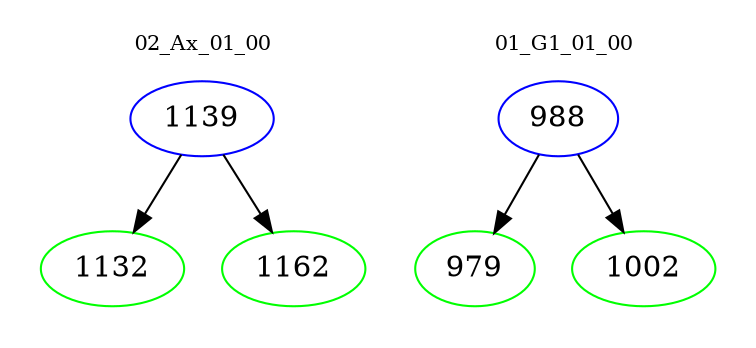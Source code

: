 digraph{
subgraph cluster_0 {
color = white
label = "02_Ax_01_00";
fontsize=10;
T0_1139 [label="1139", color="blue"]
T0_1139 -> T0_1132 [color="black"]
T0_1132 [label="1132", color="green"]
T0_1139 -> T0_1162 [color="black"]
T0_1162 [label="1162", color="green"]
}
subgraph cluster_1 {
color = white
label = "01_G1_01_00";
fontsize=10;
T1_988 [label="988", color="blue"]
T1_988 -> T1_979 [color="black"]
T1_979 [label="979", color="green"]
T1_988 -> T1_1002 [color="black"]
T1_1002 [label="1002", color="green"]
}
}
